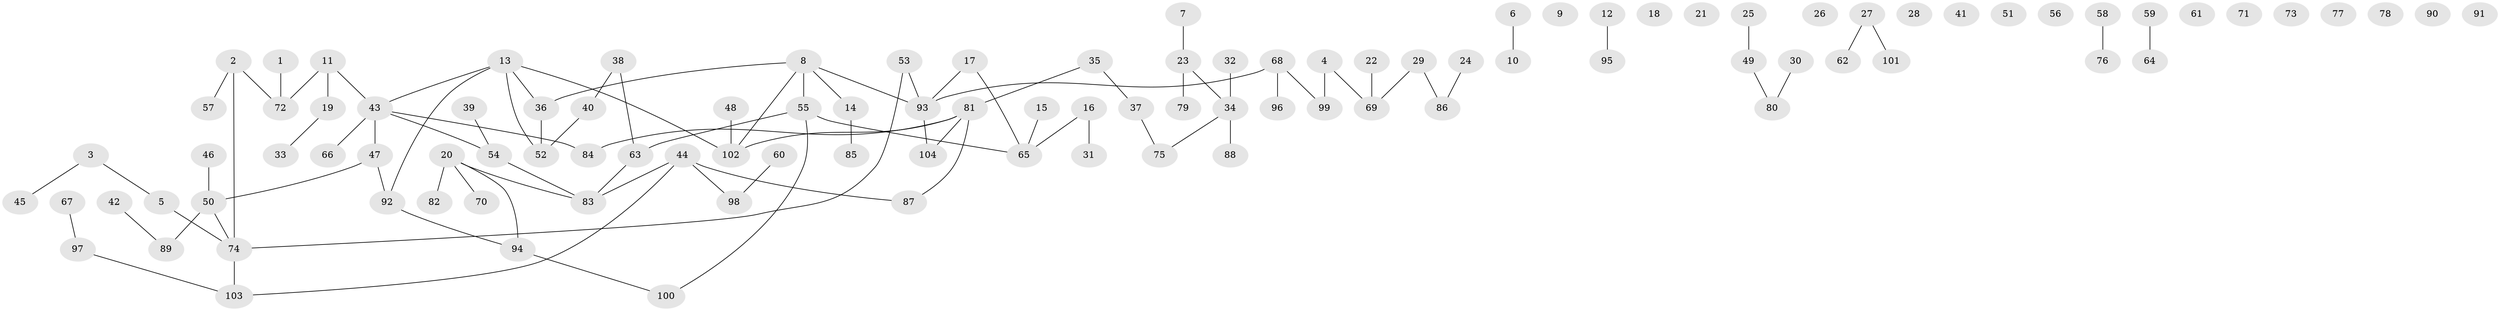 // coarse degree distribution, {2: 0.2727272727272727, 1: 0.4090909090909091, 5: 0.045454545454545456, 3: 0.18181818181818182, 7: 0.045454545454545456, 9: 0.045454545454545456}
// Generated by graph-tools (version 1.1) at 2025/35/03/04/25 23:35:55]
// undirected, 104 vertices, 96 edges
graph export_dot {
  node [color=gray90,style=filled];
  1;
  2;
  3;
  4;
  5;
  6;
  7;
  8;
  9;
  10;
  11;
  12;
  13;
  14;
  15;
  16;
  17;
  18;
  19;
  20;
  21;
  22;
  23;
  24;
  25;
  26;
  27;
  28;
  29;
  30;
  31;
  32;
  33;
  34;
  35;
  36;
  37;
  38;
  39;
  40;
  41;
  42;
  43;
  44;
  45;
  46;
  47;
  48;
  49;
  50;
  51;
  52;
  53;
  54;
  55;
  56;
  57;
  58;
  59;
  60;
  61;
  62;
  63;
  64;
  65;
  66;
  67;
  68;
  69;
  70;
  71;
  72;
  73;
  74;
  75;
  76;
  77;
  78;
  79;
  80;
  81;
  82;
  83;
  84;
  85;
  86;
  87;
  88;
  89;
  90;
  91;
  92;
  93;
  94;
  95;
  96;
  97;
  98;
  99;
  100;
  101;
  102;
  103;
  104;
  1 -- 72;
  2 -- 57;
  2 -- 72;
  2 -- 74;
  3 -- 5;
  3 -- 45;
  4 -- 69;
  4 -- 99;
  5 -- 74;
  6 -- 10;
  7 -- 23;
  8 -- 14;
  8 -- 36;
  8 -- 55;
  8 -- 93;
  8 -- 102;
  11 -- 19;
  11 -- 43;
  11 -- 72;
  12 -- 95;
  13 -- 36;
  13 -- 43;
  13 -- 52;
  13 -- 92;
  13 -- 102;
  14 -- 85;
  15 -- 65;
  16 -- 31;
  16 -- 65;
  17 -- 65;
  17 -- 93;
  19 -- 33;
  20 -- 70;
  20 -- 82;
  20 -- 83;
  20 -- 94;
  22 -- 69;
  23 -- 34;
  23 -- 79;
  24 -- 86;
  25 -- 49;
  27 -- 62;
  27 -- 101;
  29 -- 69;
  29 -- 86;
  30 -- 80;
  32 -- 34;
  34 -- 75;
  34 -- 88;
  35 -- 37;
  35 -- 81;
  36 -- 52;
  37 -- 75;
  38 -- 40;
  38 -- 63;
  39 -- 54;
  40 -- 52;
  42 -- 89;
  43 -- 47;
  43 -- 54;
  43 -- 66;
  43 -- 84;
  44 -- 83;
  44 -- 87;
  44 -- 98;
  44 -- 103;
  46 -- 50;
  47 -- 50;
  47 -- 92;
  48 -- 102;
  49 -- 80;
  50 -- 74;
  50 -- 89;
  53 -- 74;
  53 -- 93;
  54 -- 83;
  55 -- 63;
  55 -- 65;
  55 -- 100;
  58 -- 76;
  59 -- 64;
  60 -- 98;
  63 -- 83;
  67 -- 97;
  68 -- 93;
  68 -- 96;
  68 -- 99;
  74 -- 103;
  81 -- 84;
  81 -- 87;
  81 -- 102;
  81 -- 104;
  92 -- 94;
  93 -- 104;
  94 -- 100;
  97 -- 103;
}

